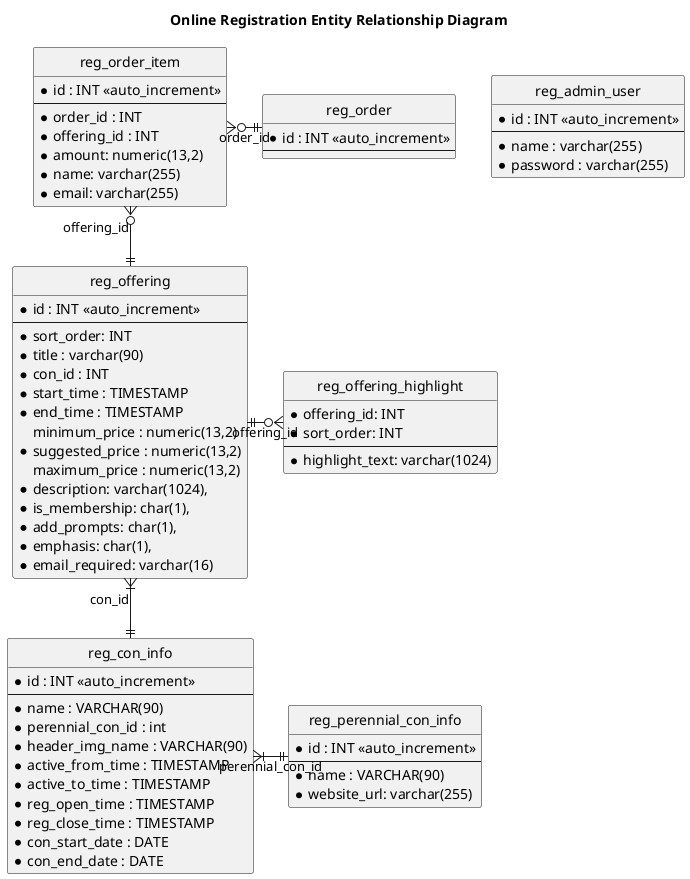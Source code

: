 @startuml
title Online Registration Entity Relationship Diagram
'hide the spot
hide circle

'avoid problems with angled crows feet
skinparam linetype ortho

entity reg_con_info {
* id : INT <<auto_increment>>
--
* name : VARCHAR(90)
* perennial_con_id : int
* header_img_name : VARCHAR(90)
* active_from_time : TIMESTAMP
* active_to_time : TIMESTAMP
* reg_open_time : TIMESTAMP
* reg_close_time : TIMESTAMP
* con_start_date : DATE
* con_end_date : DATE
}

entity reg_perennial_con_info {
* id : INT <<auto_increment>>
--
* name : VARCHAR(90)
* website_url: varchar(255)
}

entity reg_offering {
* id : INT <<auto_increment>>
--
* sort_order: INT
* title : varchar(90)
* con_id : INT
* start_time : TIMESTAMP
* end_time : TIMESTAMP
  minimum_price : numeric(13,2)
* suggested_price : numeric(13,2)
  maximum_price : numeric(13,2)
* description: varchar(1024),
* is_membership: char(1),
* add_prompts: char(1),
* emphasis: char(1),
* email_required: varchar(16)
}

entity reg_offering_highlight {
* offering_id: INT
* sort_order: INT
--
* highlight_text: varchar(1024)
}

entity reg_order {
* id : INT <<auto_increment>>
--
}

entity reg_order_item {
* id : INT <<auto_increment>>
--
* order_id : INT
* offering_id : INT
* amount: numeric(13,2)
* name: varchar(255)
* email: varchar(255)
}

entity reg_admin_user {
* id : INT <<auto_increment>>
--
* name : varchar(255)
* password : varchar(255)
}

reg_con_info }|-right-|| reg_perennial_con_info : perennial_con_id
reg_order ||-left-o{ reg_order_item : order_id
reg_order_item }o--|| reg_offering : offering_id
reg_offering }|--|| reg_con_info : con_id
reg_offering ||-right-o{ reg_offering_highlight : offering_id

@enduml